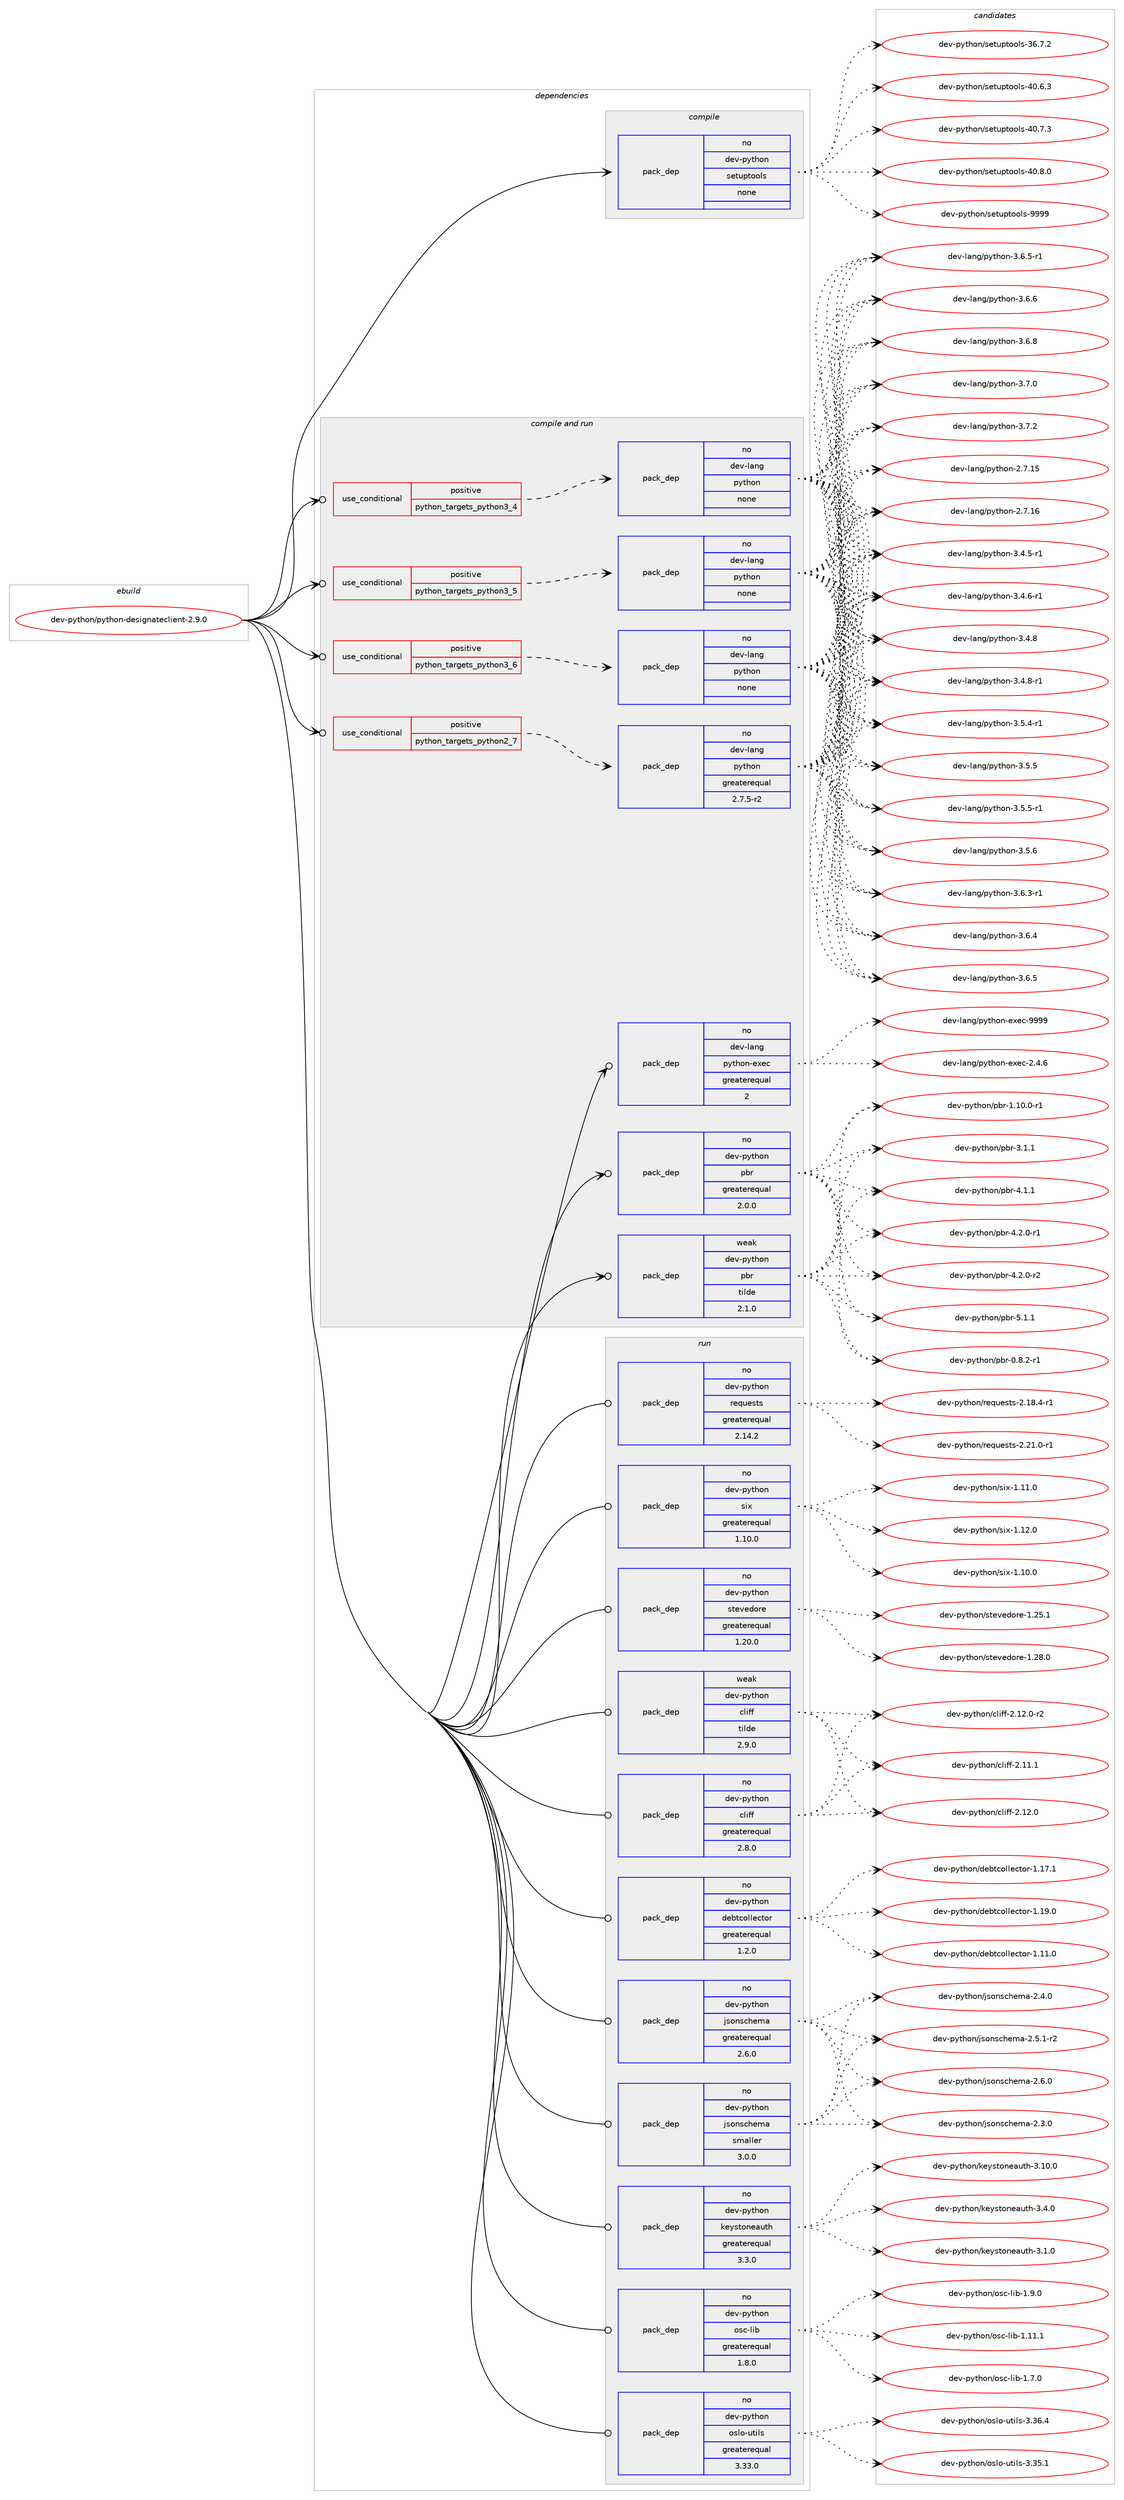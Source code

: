 digraph prolog {

# *************
# Graph options
# *************

newrank=true;
concentrate=true;
compound=true;
graph [rankdir=LR,fontname=Helvetica,fontsize=10,ranksep=1.5];#, ranksep=2.5, nodesep=0.2];
edge  [arrowhead=vee];
node  [fontname=Helvetica,fontsize=10];

# **********
# The ebuild
# **********

subgraph cluster_leftcol {
color=gray;
rank=same;
label=<<i>ebuild</i>>;
id [label="dev-python/python-designateclient-2.9.0", color=red, width=4, href="../dev-python/python-designateclient-2.9.0.svg"];
}

# ****************
# The dependencies
# ****************

subgraph cluster_midcol {
color=gray;
label=<<i>dependencies</i>>;
subgraph cluster_compile {
fillcolor="#eeeeee";
style=filled;
label=<<i>compile</i>>;
subgraph pack1028735 {
dependency1434644 [label=<<TABLE BORDER="0" CELLBORDER="1" CELLSPACING="0" CELLPADDING="4" WIDTH="220"><TR><TD ROWSPAN="6" CELLPADDING="30">pack_dep</TD></TR><TR><TD WIDTH="110">no</TD></TR><TR><TD>dev-python</TD></TR><TR><TD>setuptools</TD></TR><TR><TD>none</TD></TR><TR><TD></TD></TR></TABLE>>, shape=none, color=blue];
}
id:e -> dependency1434644:w [weight=20,style="solid",arrowhead="vee"];
}
subgraph cluster_compileandrun {
fillcolor="#eeeeee";
style=filled;
label=<<i>compile and run</i>>;
subgraph cond382556 {
dependency1434645 [label=<<TABLE BORDER="0" CELLBORDER="1" CELLSPACING="0" CELLPADDING="4"><TR><TD ROWSPAN="3" CELLPADDING="10">use_conditional</TD></TR><TR><TD>positive</TD></TR><TR><TD>python_targets_python2_7</TD></TR></TABLE>>, shape=none, color=red];
subgraph pack1028736 {
dependency1434646 [label=<<TABLE BORDER="0" CELLBORDER="1" CELLSPACING="0" CELLPADDING="4" WIDTH="220"><TR><TD ROWSPAN="6" CELLPADDING="30">pack_dep</TD></TR><TR><TD WIDTH="110">no</TD></TR><TR><TD>dev-lang</TD></TR><TR><TD>python</TD></TR><TR><TD>greaterequal</TD></TR><TR><TD>2.7.5-r2</TD></TR></TABLE>>, shape=none, color=blue];
}
dependency1434645:e -> dependency1434646:w [weight=20,style="dashed",arrowhead="vee"];
}
id:e -> dependency1434645:w [weight=20,style="solid",arrowhead="odotvee"];
subgraph cond382557 {
dependency1434647 [label=<<TABLE BORDER="0" CELLBORDER="1" CELLSPACING="0" CELLPADDING="4"><TR><TD ROWSPAN="3" CELLPADDING="10">use_conditional</TD></TR><TR><TD>positive</TD></TR><TR><TD>python_targets_python3_4</TD></TR></TABLE>>, shape=none, color=red];
subgraph pack1028737 {
dependency1434648 [label=<<TABLE BORDER="0" CELLBORDER="1" CELLSPACING="0" CELLPADDING="4" WIDTH="220"><TR><TD ROWSPAN="6" CELLPADDING="30">pack_dep</TD></TR><TR><TD WIDTH="110">no</TD></TR><TR><TD>dev-lang</TD></TR><TR><TD>python</TD></TR><TR><TD>none</TD></TR><TR><TD></TD></TR></TABLE>>, shape=none, color=blue];
}
dependency1434647:e -> dependency1434648:w [weight=20,style="dashed",arrowhead="vee"];
}
id:e -> dependency1434647:w [weight=20,style="solid",arrowhead="odotvee"];
subgraph cond382558 {
dependency1434649 [label=<<TABLE BORDER="0" CELLBORDER="1" CELLSPACING="0" CELLPADDING="4"><TR><TD ROWSPAN="3" CELLPADDING="10">use_conditional</TD></TR><TR><TD>positive</TD></TR><TR><TD>python_targets_python3_5</TD></TR></TABLE>>, shape=none, color=red];
subgraph pack1028738 {
dependency1434650 [label=<<TABLE BORDER="0" CELLBORDER="1" CELLSPACING="0" CELLPADDING="4" WIDTH="220"><TR><TD ROWSPAN="6" CELLPADDING="30">pack_dep</TD></TR><TR><TD WIDTH="110">no</TD></TR><TR><TD>dev-lang</TD></TR><TR><TD>python</TD></TR><TR><TD>none</TD></TR><TR><TD></TD></TR></TABLE>>, shape=none, color=blue];
}
dependency1434649:e -> dependency1434650:w [weight=20,style="dashed",arrowhead="vee"];
}
id:e -> dependency1434649:w [weight=20,style="solid",arrowhead="odotvee"];
subgraph cond382559 {
dependency1434651 [label=<<TABLE BORDER="0" CELLBORDER="1" CELLSPACING="0" CELLPADDING="4"><TR><TD ROWSPAN="3" CELLPADDING="10">use_conditional</TD></TR><TR><TD>positive</TD></TR><TR><TD>python_targets_python3_6</TD></TR></TABLE>>, shape=none, color=red];
subgraph pack1028739 {
dependency1434652 [label=<<TABLE BORDER="0" CELLBORDER="1" CELLSPACING="0" CELLPADDING="4" WIDTH="220"><TR><TD ROWSPAN="6" CELLPADDING="30">pack_dep</TD></TR><TR><TD WIDTH="110">no</TD></TR><TR><TD>dev-lang</TD></TR><TR><TD>python</TD></TR><TR><TD>none</TD></TR><TR><TD></TD></TR></TABLE>>, shape=none, color=blue];
}
dependency1434651:e -> dependency1434652:w [weight=20,style="dashed",arrowhead="vee"];
}
id:e -> dependency1434651:w [weight=20,style="solid",arrowhead="odotvee"];
subgraph pack1028740 {
dependency1434653 [label=<<TABLE BORDER="0" CELLBORDER="1" CELLSPACING="0" CELLPADDING="4" WIDTH="220"><TR><TD ROWSPAN="6" CELLPADDING="30">pack_dep</TD></TR><TR><TD WIDTH="110">no</TD></TR><TR><TD>dev-lang</TD></TR><TR><TD>python-exec</TD></TR><TR><TD>greaterequal</TD></TR><TR><TD>2</TD></TR></TABLE>>, shape=none, color=blue];
}
id:e -> dependency1434653:w [weight=20,style="solid",arrowhead="odotvee"];
subgraph pack1028741 {
dependency1434654 [label=<<TABLE BORDER="0" CELLBORDER="1" CELLSPACING="0" CELLPADDING="4" WIDTH="220"><TR><TD ROWSPAN="6" CELLPADDING="30">pack_dep</TD></TR><TR><TD WIDTH="110">no</TD></TR><TR><TD>dev-python</TD></TR><TR><TD>pbr</TD></TR><TR><TD>greaterequal</TD></TR><TR><TD>2.0.0</TD></TR></TABLE>>, shape=none, color=blue];
}
id:e -> dependency1434654:w [weight=20,style="solid",arrowhead="odotvee"];
subgraph pack1028742 {
dependency1434655 [label=<<TABLE BORDER="0" CELLBORDER="1" CELLSPACING="0" CELLPADDING="4" WIDTH="220"><TR><TD ROWSPAN="6" CELLPADDING="30">pack_dep</TD></TR><TR><TD WIDTH="110">weak</TD></TR><TR><TD>dev-python</TD></TR><TR><TD>pbr</TD></TR><TR><TD>tilde</TD></TR><TR><TD>2.1.0</TD></TR></TABLE>>, shape=none, color=blue];
}
id:e -> dependency1434655:w [weight=20,style="solid",arrowhead="odotvee"];
}
subgraph cluster_run {
fillcolor="#eeeeee";
style=filled;
label=<<i>run</i>>;
subgraph pack1028743 {
dependency1434656 [label=<<TABLE BORDER="0" CELLBORDER="1" CELLSPACING="0" CELLPADDING="4" WIDTH="220"><TR><TD ROWSPAN="6" CELLPADDING="30">pack_dep</TD></TR><TR><TD WIDTH="110">no</TD></TR><TR><TD>dev-python</TD></TR><TR><TD>cliff</TD></TR><TR><TD>greaterequal</TD></TR><TR><TD>2.8.0</TD></TR></TABLE>>, shape=none, color=blue];
}
id:e -> dependency1434656:w [weight=20,style="solid",arrowhead="odot"];
subgraph pack1028744 {
dependency1434657 [label=<<TABLE BORDER="0" CELLBORDER="1" CELLSPACING="0" CELLPADDING="4" WIDTH="220"><TR><TD ROWSPAN="6" CELLPADDING="30">pack_dep</TD></TR><TR><TD WIDTH="110">no</TD></TR><TR><TD>dev-python</TD></TR><TR><TD>debtcollector</TD></TR><TR><TD>greaterequal</TD></TR><TR><TD>1.2.0</TD></TR></TABLE>>, shape=none, color=blue];
}
id:e -> dependency1434657:w [weight=20,style="solid",arrowhead="odot"];
subgraph pack1028745 {
dependency1434658 [label=<<TABLE BORDER="0" CELLBORDER="1" CELLSPACING="0" CELLPADDING="4" WIDTH="220"><TR><TD ROWSPAN="6" CELLPADDING="30">pack_dep</TD></TR><TR><TD WIDTH="110">no</TD></TR><TR><TD>dev-python</TD></TR><TR><TD>jsonschema</TD></TR><TR><TD>greaterequal</TD></TR><TR><TD>2.6.0</TD></TR></TABLE>>, shape=none, color=blue];
}
id:e -> dependency1434658:w [weight=20,style="solid",arrowhead="odot"];
subgraph pack1028746 {
dependency1434659 [label=<<TABLE BORDER="0" CELLBORDER="1" CELLSPACING="0" CELLPADDING="4" WIDTH="220"><TR><TD ROWSPAN="6" CELLPADDING="30">pack_dep</TD></TR><TR><TD WIDTH="110">no</TD></TR><TR><TD>dev-python</TD></TR><TR><TD>jsonschema</TD></TR><TR><TD>smaller</TD></TR><TR><TD>3.0.0</TD></TR></TABLE>>, shape=none, color=blue];
}
id:e -> dependency1434659:w [weight=20,style="solid",arrowhead="odot"];
subgraph pack1028747 {
dependency1434660 [label=<<TABLE BORDER="0" CELLBORDER="1" CELLSPACING="0" CELLPADDING="4" WIDTH="220"><TR><TD ROWSPAN="6" CELLPADDING="30">pack_dep</TD></TR><TR><TD WIDTH="110">no</TD></TR><TR><TD>dev-python</TD></TR><TR><TD>keystoneauth</TD></TR><TR><TD>greaterequal</TD></TR><TR><TD>3.3.0</TD></TR></TABLE>>, shape=none, color=blue];
}
id:e -> dependency1434660:w [weight=20,style="solid",arrowhead="odot"];
subgraph pack1028748 {
dependency1434661 [label=<<TABLE BORDER="0" CELLBORDER="1" CELLSPACING="0" CELLPADDING="4" WIDTH="220"><TR><TD ROWSPAN="6" CELLPADDING="30">pack_dep</TD></TR><TR><TD WIDTH="110">no</TD></TR><TR><TD>dev-python</TD></TR><TR><TD>osc-lib</TD></TR><TR><TD>greaterequal</TD></TR><TR><TD>1.8.0</TD></TR></TABLE>>, shape=none, color=blue];
}
id:e -> dependency1434661:w [weight=20,style="solid",arrowhead="odot"];
subgraph pack1028749 {
dependency1434662 [label=<<TABLE BORDER="0" CELLBORDER="1" CELLSPACING="0" CELLPADDING="4" WIDTH="220"><TR><TD ROWSPAN="6" CELLPADDING="30">pack_dep</TD></TR><TR><TD WIDTH="110">no</TD></TR><TR><TD>dev-python</TD></TR><TR><TD>oslo-utils</TD></TR><TR><TD>greaterequal</TD></TR><TR><TD>3.33.0</TD></TR></TABLE>>, shape=none, color=blue];
}
id:e -> dependency1434662:w [weight=20,style="solid",arrowhead="odot"];
subgraph pack1028750 {
dependency1434663 [label=<<TABLE BORDER="0" CELLBORDER="1" CELLSPACING="0" CELLPADDING="4" WIDTH="220"><TR><TD ROWSPAN="6" CELLPADDING="30">pack_dep</TD></TR><TR><TD WIDTH="110">no</TD></TR><TR><TD>dev-python</TD></TR><TR><TD>requests</TD></TR><TR><TD>greaterequal</TD></TR><TR><TD>2.14.2</TD></TR></TABLE>>, shape=none, color=blue];
}
id:e -> dependency1434663:w [weight=20,style="solid",arrowhead="odot"];
subgraph pack1028751 {
dependency1434664 [label=<<TABLE BORDER="0" CELLBORDER="1" CELLSPACING="0" CELLPADDING="4" WIDTH="220"><TR><TD ROWSPAN="6" CELLPADDING="30">pack_dep</TD></TR><TR><TD WIDTH="110">no</TD></TR><TR><TD>dev-python</TD></TR><TR><TD>six</TD></TR><TR><TD>greaterequal</TD></TR><TR><TD>1.10.0</TD></TR></TABLE>>, shape=none, color=blue];
}
id:e -> dependency1434664:w [weight=20,style="solid",arrowhead="odot"];
subgraph pack1028752 {
dependency1434665 [label=<<TABLE BORDER="0" CELLBORDER="1" CELLSPACING="0" CELLPADDING="4" WIDTH="220"><TR><TD ROWSPAN="6" CELLPADDING="30">pack_dep</TD></TR><TR><TD WIDTH="110">no</TD></TR><TR><TD>dev-python</TD></TR><TR><TD>stevedore</TD></TR><TR><TD>greaterequal</TD></TR><TR><TD>1.20.0</TD></TR></TABLE>>, shape=none, color=blue];
}
id:e -> dependency1434665:w [weight=20,style="solid",arrowhead="odot"];
subgraph pack1028753 {
dependency1434666 [label=<<TABLE BORDER="0" CELLBORDER="1" CELLSPACING="0" CELLPADDING="4" WIDTH="220"><TR><TD ROWSPAN="6" CELLPADDING="30">pack_dep</TD></TR><TR><TD WIDTH="110">weak</TD></TR><TR><TD>dev-python</TD></TR><TR><TD>cliff</TD></TR><TR><TD>tilde</TD></TR><TR><TD>2.9.0</TD></TR></TABLE>>, shape=none, color=blue];
}
id:e -> dependency1434666:w [weight=20,style="solid",arrowhead="odot"];
}
}

# **************
# The candidates
# **************

subgraph cluster_choices {
rank=same;
color=gray;
label=<<i>candidates</i>>;

subgraph choice1028735 {
color=black;
nodesep=1;
choice100101118451121211161041111104711510111611711211611111110811545515446554650 [label="dev-python/setuptools-36.7.2", color=red, width=4,href="../dev-python/setuptools-36.7.2.svg"];
choice100101118451121211161041111104711510111611711211611111110811545524846544651 [label="dev-python/setuptools-40.6.3", color=red, width=4,href="../dev-python/setuptools-40.6.3.svg"];
choice100101118451121211161041111104711510111611711211611111110811545524846554651 [label="dev-python/setuptools-40.7.3", color=red, width=4,href="../dev-python/setuptools-40.7.3.svg"];
choice100101118451121211161041111104711510111611711211611111110811545524846564648 [label="dev-python/setuptools-40.8.0", color=red, width=4,href="../dev-python/setuptools-40.8.0.svg"];
choice10010111845112121116104111110471151011161171121161111111081154557575757 [label="dev-python/setuptools-9999", color=red, width=4,href="../dev-python/setuptools-9999.svg"];
dependency1434644:e -> choice100101118451121211161041111104711510111611711211611111110811545515446554650:w [style=dotted,weight="100"];
dependency1434644:e -> choice100101118451121211161041111104711510111611711211611111110811545524846544651:w [style=dotted,weight="100"];
dependency1434644:e -> choice100101118451121211161041111104711510111611711211611111110811545524846554651:w [style=dotted,weight="100"];
dependency1434644:e -> choice100101118451121211161041111104711510111611711211611111110811545524846564648:w [style=dotted,weight="100"];
dependency1434644:e -> choice10010111845112121116104111110471151011161171121161111111081154557575757:w [style=dotted,weight="100"];
}
subgraph choice1028736 {
color=black;
nodesep=1;
choice10010111845108971101034711212111610411111045504655464953 [label="dev-lang/python-2.7.15", color=red, width=4,href="../dev-lang/python-2.7.15.svg"];
choice10010111845108971101034711212111610411111045504655464954 [label="dev-lang/python-2.7.16", color=red, width=4,href="../dev-lang/python-2.7.16.svg"];
choice1001011184510897110103471121211161041111104551465246534511449 [label="dev-lang/python-3.4.5-r1", color=red, width=4,href="../dev-lang/python-3.4.5-r1.svg"];
choice1001011184510897110103471121211161041111104551465246544511449 [label="dev-lang/python-3.4.6-r1", color=red, width=4,href="../dev-lang/python-3.4.6-r1.svg"];
choice100101118451089711010347112121116104111110455146524656 [label="dev-lang/python-3.4.8", color=red, width=4,href="../dev-lang/python-3.4.8.svg"];
choice1001011184510897110103471121211161041111104551465246564511449 [label="dev-lang/python-3.4.8-r1", color=red, width=4,href="../dev-lang/python-3.4.8-r1.svg"];
choice1001011184510897110103471121211161041111104551465346524511449 [label="dev-lang/python-3.5.4-r1", color=red, width=4,href="../dev-lang/python-3.5.4-r1.svg"];
choice100101118451089711010347112121116104111110455146534653 [label="dev-lang/python-3.5.5", color=red, width=4,href="../dev-lang/python-3.5.5.svg"];
choice1001011184510897110103471121211161041111104551465346534511449 [label="dev-lang/python-3.5.5-r1", color=red, width=4,href="../dev-lang/python-3.5.5-r1.svg"];
choice100101118451089711010347112121116104111110455146534654 [label="dev-lang/python-3.5.6", color=red, width=4,href="../dev-lang/python-3.5.6.svg"];
choice1001011184510897110103471121211161041111104551465446514511449 [label="dev-lang/python-3.6.3-r1", color=red, width=4,href="../dev-lang/python-3.6.3-r1.svg"];
choice100101118451089711010347112121116104111110455146544652 [label="dev-lang/python-3.6.4", color=red, width=4,href="../dev-lang/python-3.6.4.svg"];
choice100101118451089711010347112121116104111110455146544653 [label="dev-lang/python-3.6.5", color=red, width=4,href="../dev-lang/python-3.6.5.svg"];
choice1001011184510897110103471121211161041111104551465446534511449 [label="dev-lang/python-3.6.5-r1", color=red, width=4,href="../dev-lang/python-3.6.5-r1.svg"];
choice100101118451089711010347112121116104111110455146544654 [label="dev-lang/python-3.6.6", color=red, width=4,href="../dev-lang/python-3.6.6.svg"];
choice100101118451089711010347112121116104111110455146544656 [label="dev-lang/python-3.6.8", color=red, width=4,href="../dev-lang/python-3.6.8.svg"];
choice100101118451089711010347112121116104111110455146554648 [label="dev-lang/python-3.7.0", color=red, width=4,href="../dev-lang/python-3.7.0.svg"];
choice100101118451089711010347112121116104111110455146554650 [label="dev-lang/python-3.7.2", color=red, width=4,href="../dev-lang/python-3.7.2.svg"];
dependency1434646:e -> choice10010111845108971101034711212111610411111045504655464953:w [style=dotted,weight="100"];
dependency1434646:e -> choice10010111845108971101034711212111610411111045504655464954:w [style=dotted,weight="100"];
dependency1434646:e -> choice1001011184510897110103471121211161041111104551465246534511449:w [style=dotted,weight="100"];
dependency1434646:e -> choice1001011184510897110103471121211161041111104551465246544511449:w [style=dotted,weight="100"];
dependency1434646:e -> choice100101118451089711010347112121116104111110455146524656:w [style=dotted,weight="100"];
dependency1434646:e -> choice1001011184510897110103471121211161041111104551465246564511449:w [style=dotted,weight="100"];
dependency1434646:e -> choice1001011184510897110103471121211161041111104551465346524511449:w [style=dotted,weight="100"];
dependency1434646:e -> choice100101118451089711010347112121116104111110455146534653:w [style=dotted,weight="100"];
dependency1434646:e -> choice1001011184510897110103471121211161041111104551465346534511449:w [style=dotted,weight="100"];
dependency1434646:e -> choice100101118451089711010347112121116104111110455146534654:w [style=dotted,weight="100"];
dependency1434646:e -> choice1001011184510897110103471121211161041111104551465446514511449:w [style=dotted,weight="100"];
dependency1434646:e -> choice100101118451089711010347112121116104111110455146544652:w [style=dotted,weight="100"];
dependency1434646:e -> choice100101118451089711010347112121116104111110455146544653:w [style=dotted,weight="100"];
dependency1434646:e -> choice1001011184510897110103471121211161041111104551465446534511449:w [style=dotted,weight="100"];
dependency1434646:e -> choice100101118451089711010347112121116104111110455146544654:w [style=dotted,weight="100"];
dependency1434646:e -> choice100101118451089711010347112121116104111110455146544656:w [style=dotted,weight="100"];
dependency1434646:e -> choice100101118451089711010347112121116104111110455146554648:w [style=dotted,weight="100"];
dependency1434646:e -> choice100101118451089711010347112121116104111110455146554650:w [style=dotted,weight="100"];
}
subgraph choice1028737 {
color=black;
nodesep=1;
choice10010111845108971101034711212111610411111045504655464953 [label="dev-lang/python-2.7.15", color=red, width=4,href="../dev-lang/python-2.7.15.svg"];
choice10010111845108971101034711212111610411111045504655464954 [label="dev-lang/python-2.7.16", color=red, width=4,href="../dev-lang/python-2.7.16.svg"];
choice1001011184510897110103471121211161041111104551465246534511449 [label="dev-lang/python-3.4.5-r1", color=red, width=4,href="../dev-lang/python-3.4.5-r1.svg"];
choice1001011184510897110103471121211161041111104551465246544511449 [label="dev-lang/python-3.4.6-r1", color=red, width=4,href="../dev-lang/python-3.4.6-r1.svg"];
choice100101118451089711010347112121116104111110455146524656 [label="dev-lang/python-3.4.8", color=red, width=4,href="../dev-lang/python-3.4.8.svg"];
choice1001011184510897110103471121211161041111104551465246564511449 [label="dev-lang/python-3.4.8-r1", color=red, width=4,href="../dev-lang/python-3.4.8-r1.svg"];
choice1001011184510897110103471121211161041111104551465346524511449 [label="dev-lang/python-3.5.4-r1", color=red, width=4,href="../dev-lang/python-3.5.4-r1.svg"];
choice100101118451089711010347112121116104111110455146534653 [label="dev-lang/python-3.5.5", color=red, width=4,href="../dev-lang/python-3.5.5.svg"];
choice1001011184510897110103471121211161041111104551465346534511449 [label="dev-lang/python-3.5.5-r1", color=red, width=4,href="../dev-lang/python-3.5.5-r1.svg"];
choice100101118451089711010347112121116104111110455146534654 [label="dev-lang/python-3.5.6", color=red, width=4,href="../dev-lang/python-3.5.6.svg"];
choice1001011184510897110103471121211161041111104551465446514511449 [label="dev-lang/python-3.6.3-r1", color=red, width=4,href="../dev-lang/python-3.6.3-r1.svg"];
choice100101118451089711010347112121116104111110455146544652 [label="dev-lang/python-3.6.4", color=red, width=4,href="../dev-lang/python-3.6.4.svg"];
choice100101118451089711010347112121116104111110455146544653 [label="dev-lang/python-3.6.5", color=red, width=4,href="../dev-lang/python-3.6.5.svg"];
choice1001011184510897110103471121211161041111104551465446534511449 [label="dev-lang/python-3.6.5-r1", color=red, width=4,href="../dev-lang/python-3.6.5-r1.svg"];
choice100101118451089711010347112121116104111110455146544654 [label="dev-lang/python-3.6.6", color=red, width=4,href="../dev-lang/python-3.6.6.svg"];
choice100101118451089711010347112121116104111110455146544656 [label="dev-lang/python-3.6.8", color=red, width=4,href="../dev-lang/python-3.6.8.svg"];
choice100101118451089711010347112121116104111110455146554648 [label="dev-lang/python-3.7.0", color=red, width=4,href="../dev-lang/python-3.7.0.svg"];
choice100101118451089711010347112121116104111110455146554650 [label="dev-lang/python-3.7.2", color=red, width=4,href="../dev-lang/python-3.7.2.svg"];
dependency1434648:e -> choice10010111845108971101034711212111610411111045504655464953:w [style=dotted,weight="100"];
dependency1434648:e -> choice10010111845108971101034711212111610411111045504655464954:w [style=dotted,weight="100"];
dependency1434648:e -> choice1001011184510897110103471121211161041111104551465246534511449:w [style=dotted,weight="100"];
dependency1434648:e -> choice1001011184510897110103471121211161041111104551465246544511449:w [style=dotted,weight="100"];
dependency1434648:e -> choice100101118451089711010347112121116104111110455146524656:w [style=dotted,weight="100"];
dependency1434648:e -> choice1001011184510897110103471121211161041111104551465246564511449:w [style=dotted,weight="100"];
dependency1434648:e -> choice1001011184510897110103471121211161041111104551465346524511449:w [style=dotted,weight="100"];
dependency1434648:e -> choice100101118451089711010347112121116104111110455146534653:w [style=dotted,weight="100"];
dependency1434648:e -> choice1001011184510897110103471121211161041111104551465346534511449:w [style=dotted,weight="100"];
dependency1434648:e -> choice100101118451089711010347112121116104111110455146534654:w [style=dotted,weight="100"];
dependency1434648:e -> choice1001011184510897110103471121211161041111104551465446514511449:w [style=dotted,weight="100"];
dependency1434648:e -> choice100101118451089711010347112121116104111110455146544652:w [style=dotted,weight="100"];
dependency1434648:e -> choice100101118451089711010347112121116104111110455146544653:w [style=dotted,weight="100"];
dependency1434648:e -> choice1001011184510897110103471121211161041111104551465446534511449:w [style=dotted,weight="100"];
dependency1434648:e -> choice100101118451089711010347112121116104111110455146544654:w [style=dotted,weight="100"];
dependency1434648:e -> choice100101118451089711010347112121116104111110455146544656:w [style=dotted,weight="100"];
dependency1434648:e -> choice100101118451089711010347112121116104111110455146554648:w [style=dotted,weight="100"];
dependency1434648:e -> choice100101118451089711010347112121116104111110455146554650:w [style=dotted,weight="100"];
}
subgraph choice1028738 {
color=black;
nodesep=1;
choice10010111845108971101034711212111610411111045504655464953 [label="dev-lang/python-2.7.15", color=red, width=4,href="../dev-lang/python-2.7.15.svg"];
choice10010111845108971101034711212111610411111045504655464954 [label="dev-lang/python-2.7.16", color=red, width=4,href="../dev-lang/python-2.7.16.svg"];
choice1001011184510897110103471121211161041111104551465246534511449 [label="dev-lang/python-3.4.5-r1", color=red, width=4,href="../dev-lang/python-3.4.5-r1.svg"];
choice1001011184510897110103471121211161041111104551465246544511449 [label="dev-lang/python-3.4.6-r1", color=red, width=4,href="../dev-lang/python-3.4.6-r1.svg"];
choice100101118451089711010347112121116104111110455146524656 [label="dev-lang/python-3.4.8", color=red, width=4,href="../dev-lang/python-3.4.8.svg"];
choice1001011184510897110103471121211161041111104551465246564511449 [label="dev-lang/python-3.4.8-r1", color=red, width=4,href="../dev-lang/python-3.4.8-r1.svg"];
choice1001011184510897110103471121211161041111104551465346524511449 [label="dev-lang/python-3.5.4-r1", color=red, width=4,href="../dev-lang/python-3.5.4-r1.svg"];
choice100101118451089711010347112121116104111110455146534653 [label="dev-lang/python-3.5.5", color=red, width=4,href="../dev-lang/python-3.5.5.svg"];
choice1001011184510897110103471121211161041111104551465346534511449 [label="dev-lang/python-3.5.5-r1", color=red, width=4,href="../dev-lang/python-3.5.5-r1.svg"];
choice100101118451089711010347112121116104111110455146534654 [label="dev-lang/python-3.5.6", color=red, width=4,href="../dev-lang/python-3.5.6.svg"];
choice1001011184510897110103471121211161041111104551465446514511449 [label="dev-lang/python-3.6.3-r1", color=red, width=4,href="../dev-lang/python-3.6.3-r1.svg"];
choice100101118451089711010347112121116104111110455146544652 [label="dev-lang/python-3.6.4", color=red, width=4,href="../dev-lang/python-3.6.4.svg"];
choice100101118451089711010347112121116104111110455146544653 [label="dev-lang/python-3.6.5", color=red, width=4,href="../dev-lang/python-3.6.5.svg"];
choice1001011184510897110103471121211161041111104551465446534511449 [label="dev-lang/python-3.6.5-r1", color=red, width=4,href="../dev-lang/python-3.6.5-r1.svg"];
choice100101118451089711010347112121116104111110455146544654 [label="dev-lang/python-3.6.6", color=red, width=4,href="../dev-lang/python-3.6.6.svg"];
choice100101118451089711010347112121116104111110455146544656 [label="dev-lang/python-3.6.8", color=red, width=4,href="../dev-lang/python-3.6.8.svg"];
choice100101118451089711010347112121116104111110455146554648 [label="dev-lang/python-3.7.0", color=red, width=4,href="../dev-lang/python-3.7.0.svg"];
choice100101118451089711010347112121116104111110455146554650 [label="dev-lang/python-3.7.2", color=red, width=4,href="../dev-lang/python-3.7.2.svg"];
dependency1434650:e -> choice10010111845108971101034711212111610411111045504655464953:w [style=dotted,weight="100"];
dependency1434650:e -> choice10010111845108971101034711212111610411111045504655464954:w [style=dotted,weight="100"];
dependency1434650:e -> choice1001011184510897110103471121211161041111104551465246534511449:w [style=dotted,weight="100"];
dependency1434650:e -> choice1001011184510897110103471121211161041111104551465246544511449:w [style=dotted,weight="100"];
dependency1434650:e -> choice100101118451089711010347112121116104111110455146524656:w [style=dotted,weight="100"];
dependency1434650:e -> choice1001011184510897110103471121211161041111104551465246564511449:w [style=dotted,weight="100"];
dependency1434650:e -> choice1001011184510897110103471121211161041111104551465346524511449:w [style=dotted,weight="100"];
dependency1434650:e -> choice100101118451089711010347112121116104111110455146534653:w [style=dotted,weight="100"];
dependency1434650:e -> choice1001011184510897110103471121211161041111104551465346534511449:w [style=dotted,weight="100"];
dependency1434650:e -> choice100101118451089711010347112121116104111110455146534654:w [style=dotted,weight="100"];
dependency1434650:e -> choice1001011184510897110103471121211161041111104551465446514511449:w [style=dotted,weight="100"];
dependency1434650:e -> choice100101118451089711010347112121116104111110455146544652:w [style=dotted,weight="100"];
dependency1434650:e -> choice100101118451089711010347112121116104111110455146544653:w [style=dotted,weight="100"];
dependency1434650:e -> choice1001011184510897110103471121211161041111104551465446534511449:w [style=dotted,weight="100"];
dependency1434650:e -> choice100101118451089711010347112121116104111110455146544654:w [style=dotted,weight="100"];
dependency1434650:e -> choice100101118451089711010347112121116104111110455146544656:w [style=dotted,weight="100"];
dependency1434650:e -> choice100101118451089711010347112121116104111110455146554648:w [style=dotted,weight="100"];
dependency1434650:e -> choice100101118451089711010347112121116104111110455146554650:w [style=dotted,weight="100"];
}
subgraph choice1028739 {
color=black;
nodesep=1;
choice10010111845108971101034711212111610411111045504655464953 [label="dev-lang/python-2.7.15", color=red, width=4,href="../dev-lang/python-2.7.15.svg"];
choice10010111845108971101034711212111610411111045504655464954 [label="dev-lang/python-2.7.16", color=red, width=4,href="../dev-lang/python-2.7.16.svg"];
choice1001011184510897110103471121211161041111104551465246534511449 [label="dev-lang/python-3.4.5-r1", color=red, width=4,href="../dev-lang/python-3.4.5-r1.svg"];
choice1001011184510897110103471121211161041111104551465246544511449 [label="dev-lang/python-3.4.6-r1", color=red, width=4,href="../dev-lang/python-3.4.6-r1.svg"];
choice100101118451089711010347112121116104111110455146524656 [label="dev-lang/python-3.4.8", color=red, width=4,href="../dev-lang/python-3.4.8.svg"];
choice1001011184510897110103471121211161041111104551465246564511449 [label="dev-lang/python-3.4.8-r1", color=red, width=4,href="../dev-lang/python-3.4.8-r1.svg"];
choice1001011184510897110103471121211161041111104551465346524511449 [label="dev-lang/python-3.5.4-r1", color=red, width=4,href="../dev-lang/python-3.5.4-r1.svg"];
choice100101118451089711010347112121116104111110455146534653 [label="dev-lang/python-3.5.5", color=red, width=4,href="../dev-lang/python-3.5.5.svg"];
choice1001011184510897110103471121211161041111104551465346534511449 [label="dev-lang/python-3.5.5-r1", color=red, width=4,href="../dev-lang/python-3.5.5-r1.svg"];
choice100101118451089711010347112121116104111110455146534654 [label="dev-lang/python-3.5.6", color=red, width=4,href="../dev-lang/python-3.5.6.svg"];
choice1001011184510897110103471121211161041111104551465446514511449 [label="dev-lang/python-3.6.3-r1", color=red, width=4,href="../dev-lang/python-3.6.3-r1.svg"];
choice100101118451089711010347112121116104111110455146544652 [label="dev-lang/python-3.6.4", color=red, width=4,href="../dev-lang/python-3.6.4.svg"];
choice100101118451089711010347112121116104111110455146544653 [label="dev-lang/python-3.6.5", color=red, width=4,href="../dev-lang/python-3.6.5.svg"];
choice1001011184510897110103471121211161041111104551465446534511449 [label="dev-lang/python-3.6.5-r1", color=red, width=4,href="../dev-lang/python-3.6.5-r1.svg"];
choice100101118451089711010347112121116104111110455146544654 [label="dev-lang/python-3.6.6", color=red, width=4,href="../dev-lang/python-3.6.6.svg"];
choice100101118451089711010347112121116104111110455146544656 [label="dev-lang/python-3.6.8", color=red, width=4,href="../dev-lang/python-3.6.8.svg"];
choice100101118451089711010347112121116104111110455146554648 [label="dev-lang/python-3.7.0", color=red, width=4,href="../dev-lang/python-3.7.0.svg"];
choice100101118451089711010347112121116104111110455146554650 [label="dev-lang/python-3.7.2", color=red, width=4,href="../dev-lang/python-3.7.2.svg"];
dependency1434652:e -> choice10010111845108971101034711212111610411111045504655464953:w [style=dotted,weight="100"];
dependency1434652:e -> choice10010111845108971101034711212111610411111045504655464954:w [style=dotted,weight="100"];
dependency1434652:e -> choice1001011184510897110103471121211161041111104551465246534511449:w [style=dotted,weight="100"];
dependency1434652:e -> choice1001011184510897110103471121211161041111104551465246544511449:w [style=dotted,weight="100"];
dependency1434652:e -> choice100101118451089711010347112121116104111110455146524656:w [style=dotted,weight="100"];
dependency1434652:e -> choice1001011184510897110103471121211161041111104551465246564511449:w [style=dotted,weight="100"];
dependency1434652:e -> choice1001011184510897110103471121211161041111104551465346524511449:w [style=dotted,weight="100"];
dependency1434652:e -> choice100101118451089711010347112121116104111110455146534653:w [style=dotted,weight="100"];
dependency1434652:e -> choice1001011184510897110103471121211161041111104551465346534511449:w [style=dotted,weight="100"];
dependency1434652:e -> choice100101118451089711010347112121116104111110455146534654:w [style=dotted,weight="100"];
dependency1434652:e -> choice1001011184510897110103471121211161041111104551465446514511449:w [style=dotted,weight="100"];
dependency1434652:e -> choice100101118451089711010347112121116104111110455146544652:w [style=dotted,weight="100"];
dependency1434652:e -> choice100101118451089711010347112121116104111110455146544653:w [style=dotted,weight="100"];
dependency1434652:e -> choice1001011184510897110103471121211161041111104551465446534511449:w [style=dotted,weight="100"];
dependency1434652:e -> choice100101118451089711010347112121116104111110455146544654:w [style=dotted,weight="100"];
dependency1434652:e -> choice100101118451089711010347112121116104111110455146544656:w [style=dotted,weight="100"];
dependency1434652:e -> choice100101118451089711010347112121116104111110455146554648:w [style=dotted,weight="100"];
dependency1434652:e -> choice100101118451089711010347112121116104111110455146554650:w [style=dotted,weight="100"];
}
subgraph choice1028740 {
color=black;
nodesep=1;
choice1001011184510897110103471121211161041111104510112010199455046524654 [label="dev-lang/python-exec-2.4.6", color=red, width=4,href="../dev-lang/python-exec-2.4.6.svg"];
choice10010111845108971101034711212111610411111045101120101994557575757 [label="dev-lang/python-exec-9999", color=red, width=4,href="../dev-lang/python-exec-9999.svg"];
dependency1434653:e -> choice1001011184510897110103471121211161041111104510112010199455046524654:w [style=dotted,weight="100"];
dependency1434653:e -> choice10010111845108971101034711212111610411111045101120101994557575757:w [style=dotted,weight="100"];
}
subgraph choice1028741 {
color=black;
nodesep=1;
choice1001011184511212111610411111047112981144548465646504511449 [label="dev-python/pbr-0.8.2-r1", color=red, width=4,href="../dev-python/pbr-0.8.2-r1.svg"];
choice100101118451121211161041111104711298114454946494846484511449 [label="dev-python/pbr-1.10.0-r1", color=red, width=4,href="../dev-python/pbr-1.10.0-r1.svg"];
choice100101118451121211161041111104711298114455146494649 [label="dev-python/pbr-3.1.1", color=red, width=4,href="../dev-python/pbr-3.1.1.svg"];
choice100101118451121211161041111104711298114455246494649 [label="dev-python/pbr-4.1.1", color=red, width=4,href="../dev-python/pbr-4.1.1.svg"];
choice1001011184511212111610411111047112981144552465046484511449 [label="dev-python/pbr-4.2.0-r1", color=red, width=4,href="../dev-python/pbr-4.2.0-r1.svg"];
choice1001011184511212111610411111047112981144552465046484511450 [label="dev-python/pbr-4.2.0-r2", color=red, width=4,href="../dev-python/pbr-4.2.0-r2.svg"];
choice100101118451121211161041111104711298114455346494649 [label="dev-python/pbr-5.1.1", color=red, width=4,href="../dev-python/pbr-5.1.1.svg"];
dependency1434654:e -> choice1001011184511212111610411111047112981144548465646504511449:w [style=dotted,weight="100"];
dependency1434654:e -> choice100101118451121211161041111104711298114454946494846484511449:w [style=dotted,weight="100"];
dependency1434654:e -> choice100101118451121211161041111104711298114455146494649:w [style=dotted,weight="100"];
dependency1434654:e -> choice100101118451121211161041111104711298114455246494649:w [style=dotted,weight="100"];
dependency1434654:e -> choice1001011184511212111610411111047112981144552465046484511449:w [style=dotted,weight="100"];
dependency1434654:e -> choice1001011184511212111610411111047112981144552465046484511450:w [style=dotted,weight="100"];
dependency1434654:e -> choice100101118451121211161041111104711298114455346494649:w [style=dotted,weight="100"];
}
subgraph choice1028742 {
color=black;
nodesep=1;
choice1001011184511212111610411111047112981144548465646504511449 [label="dev-python/pbr-0.8.2-r1", color=red, width=4,href="../dev-python/pbr-0.8.2-r1.svg"];
choice100101118451121211161041111104711298114454946494846484511449 [label="dev-python/pbr-1.10.0-r1", color=red, width=4,href="../dev-python/pbr-1.10.0-r1.svg"];
choice100101118451121211161041111104711298114455146494649 [label="dev-python/pbr-3.1.1", color=red, width=4,href="../dev-python/pbr-3.1.1.svg"];
choice100101118451121211161041111104711298114455246494649 [label="dev-python/pbr-4.1.1", color=red, width=4,href="../dev-python/pbr-4.1.1.svg"];
choice1001011184511212111610411111047112981144552465046484511449 [label="dev-python/pbr-4.2.0-r1", color=red, width=4,href="../dev-python/pbr-4.2.0-r1.svg"];
choice1001011184511212111610411111047112981144552465046484511450 [label="dev-python/pbr-4.2.0-r2", color=red, width=4,href="../dev-python/pbr-4.2.0-r2.svg"];
choice100101118451121211161041111104711298114455346494649 [label="dev-python/pbr-5.1.1", color=red, width=4,href="../dev-python/pbr-5.1.1.svg"];
dependency1434655:e -> choice1001011184511212111610411111047112981144548465646504511449:w [style=dotted,weight="100"];
dependency1434655:e -> choice100101118451121211161041111104711298114454946494846484511449:w [style=dotted,weight="100"];
dependency1434655:e -> choice100101118451121211161041111104711298114455146494649:w [style=dotted,weight="100"];
dependency1434655:e -> choice100101118451121211161041111104711298114455246494649:w [style=dotted,weight="100"];
dependency1434655:e -> choice1001011184511212111610411111047112981144552465046484511449:w [style=dotted,weight="100"];
dependency1434655:e -> choice1001011184511212111610411111047112981144552465046484511450:w [style=dotted,weight="100"];
dependency1434655:e -> choice100101118451121211161041111104711298114455346494649:w [style=dotted,weight="100"];
}
subgraph choice1028743 {
color=black;
nodesep=1;
choice10010111845112121116104111110479910810510210245504649494649 [label="dev-python/cliff-2.11.1", color=red, width=4,href="../dev-python/cliff-2.11.1.svg"];
choice10010111845112121116104111110479910810510210245504649504648 [label="dev-python/cliff-2.12.0", color=red, width=4,href="../dev-python/cliff-2.12.0.svg"];
choice100101118451121211161041111104799108105102102455046495046484511450 [label="dev-python/cliff-2.12.0-r2", color=red, width=4,href="../dev-python/cliff-2.12.0-r2.svg"];
dependency1434656:e -> choice10010111845112121116104111110479910810510210245504649494649:w [style=dotted,weight="100"];
dependency1434656:e -> choice10010111845112121116104111110479910810510210245504649504648:w [style=dotted,weight="100"];
dependency1434656:e -> choice100101118451121211161041111104799108105102102455046495046484511450:w [style=dotted,weight="100"];
}
subgraph choice1028744 {
color=black;
nodesep=1;
choice100101118451121211161041111104710010198116991111081081019911611111445494649494648 [label="dev-python/debtcollector-1.11.0", color=red, width=4,href="../dev-python/debtcollector-1.11.0.svg"];
choice100101118451121211161041111104710010198116991111081081019911611111445494649554649 [label="dev-python/debtcollector-1.17.1", color=red, width=4,href="../dev-python/debtcollector-1.17.1.svg"];
choice100101118451121211161041111104710010198116991111081081019911611111445494649574648 [label="dev-python/debtcollector-1.19.0", color=red, width=4,href="../dev-python/debtcollector-1.19.0.svg"];
dependency1434657:e -> choice100101118451121211161041111104710010198116991111081081019911611111445494649494648:w [style=dotted,weight="100"];
dependency1434657:e -> choice100101118451121211161041111104710010198116991111081081019911611111445494649554649:w [style=dotted,weight="100"];
dependency1434657:e -> choice100101118451121211161041111104710010198116991111081081019911611111445494649574648:w [style=dotted,weight="100"];
}
subgraph choice1028745 {
color=black;
nodesep=1;
choice10010111845112121116104111110471061151111101159910410110997455046514648 [label="dev-python/jsonschema-2.3.0", color=red, width=4,href="../dev-python/jsonschema-2.3.0.svg"];
choice10010111845112121116104111110471061151111101159910410110997455046524648 [label="dev-python/jsonschema-2.4.0", color=red, width=4,href="../dev-python/jsonschema-2.4.0.svg"];
choice100101118451121211161041111104710611511111011599104101109974550465346494511450 [label="dev-python/jsonschema-2.5.1-r2", color=red, width=4,href="../dev-python/jsonschema-2.5.1-r2.svg"];
choice10010111845112121116104111110471061151111101159910410110997455046544648 [label="dev-python/jsonschema-2.6.0", color=red, width=4,href="../dev-python/jsonschema-2.6.0.svg"];
dependency1434658:e -> choice10010111845112121116104111110471061151111101159910410110997455046514648:w [style=dotted,weight="100"];
dependency1434658:e -> choice10010111845112121116104111110471061151111101159910410110997455046524648:w [style=dotted,weight="100"];
dependency1434658:e -> choice100101118451121211161041111104710611511111011599104101109974550465346494511450:w [style=dotted,weight="100"];
dependency1434658:e -> choice10010111845112121116104111110471061151111101159910410110997455046544648:w [style=dotted,weight="100"];
}
subgraph choice1028746 {
color=black;
nodesep=1;
choice10010111845112121116104111110471061151111101159910410110997455046514648 [label="dev-python/jsonschema-2.3.0", color=red, width=4,href="../dev-python/jsonschema-2.3.0.svg"];
choice10010111845112121116104111110471061151111101159910410110997455046524648 [label="dev-python/jsonschema-2.4.0", color=red, width=4,href="../dev-python/jsonschema-2.4.0.svg"];
choice100101118451121211161041111104710611511111011599104101109974550465346494511450 [label="dev-python/jsonschema-2.5.1-r2", color=red, width=4,href="../dev-python/jsonschema-2.5.1-r2.svg"];
choice10010111845112121116104111110471061151111101159910410110997455046544648 [label="dev-python/jsonschema-2.6.0", color=red, width=4,href="../dev-python/jsonschema-2.6.0.svg"];
dependency1434659:e -> choice10010111845112121116104111110471061151111101159910410110997455046514648:w [style=dotted,weight="100"];
dependency1434659:e -> choice10010111845112121116104111110471061151111101159910410110997455046524648:w [style=dotted,weight="100"];
dependency1434659:e -> choice100101118451121211161041111104710611511111011599104101109974550465346494511450:w [style=dotted,weight="100"];
dependency1434659:e -> choice10010111845112121116104111110471061151111101159910410110997455046544648:w [style=dotted,weight="100"];
}
subgraph choice1028747 {
color=black;
nodesep=1;
choice100101118451121211161041111104710710112111511611111010197117116104455146494648 [label="dev-python/keystoneauth-3.1.0", color=red, width=4,href="../dev-python/keystoneauth-3.1.0.svg"];
choice10010111845112121116104111110471071011211151161111101019711711610445514649484648 [label="dev-python/keystoneauth-3.10.0", color=red, width=4,href="../dev-python/keystoneauth-3.10.0.svg"];
choice100101118451121211161041111104710710112111511611111010197117116104455146524648 [label="dev-python/keystoneauth-3.4.0", color=red, width=4,href="../dev-python/keystoneauth-3.4.0.svg"];
dependency1434660:e -> choice100101118451121211161041111104710710112111511611111010197117116104455146494648:w [style=dotted,weight="100"];
dependency1434660:e -> choice10010111845112121116104111110471071011211151161111101019711711610445514649484648:w [style=dotted,weight="100"];
dependency1434660:e -> choice100101118451121211161041111104710710112111511611111010197117116104455146524648:w [style=dotted,weight="100"];
}
subgraph choice1028748 {
color=black;
nodesep=1;
choice100101118451121211161041111104711111599451081059845494649494649 [label="dev-python/osc-lib-1.11.1", color=red, width=4,href="../dev-python/osc-lib-1.11.1.svg"];
choice1001011184511212111610411111047111115994510810598454946554648 [label="dev-python/osc-lib-1.7.0", color=red, width=4,href="../dev-python/osc-lib-1.7.0.svg"];
choice1001011184511212111610411111047111115994510810598454946574648 [label="dev-python/osc-lib-1.9.0", color=red, width=4,href="../dev-python/osc-lib-1.9.0.svg"];
dependency1434661:e -> choice100101118451121211161041111104711111599451081059845494649494649:w [style=dotted,weight="100"];
dependency1434661:e -> choice1001011184511212111610411111047111115994510810598454946554648:w [style=dotted,weight="100"];
dependency1434661:e -> choice1001011184511212111610411111047111115994510810598454946574648:w [style=dotted,weight="100"];
}
subgraph choice1028749 {
color=black;
nodesep=1;
choice10010111845112121116104111110471111151081114511711610510811545514651534649 [label="dev-python/oslo-utils-3.35.1", color=red, width=4,href="../dev-python/oslo-utils-3.35.1.svg"];
choice10010111845112121116104111110471111151081114511711610510811545514651544652 [label="dev-python/oslo-utils-3.36.4", color=red, width=4,href="../dev-python/oslo-utils-3.36.4.svg"];
dependency1434662:e -> choice10010111845112121116104111110471111151081114511711610510811545514651534649:w [style=dotted,weight="100"];
dependency1434662:e -> choice10010111845112121116104111110471111151081114511711610510811545514651544652:w [style=dotted,weight="100"];
}
subgraph choice1028750 {
color=black;
nodesep=1;
choice1001011184511212111610411111047114101113117101115116115455046495646524511449 [label="dev-python/requests-2.18.4-r1", color=red, width=4,href="../dev-python/requests-2.18.4-r1.svg"];
choice1001011184511212111610411111047114101113117101115116115455046504946484511449 [label="dev-python/requests-2.21.0-r1", color=red, width=4,href="../dev-python/requests-2.21.0-r1.svg"];
dependency1434663:e -> choice1001011184511212111610411111047114101113117101115116115455046495646524511449:w [style=dotted,weight="100"];
dependency1434663:e -> choice1001011184511212111610411111047114101113117101115116115455046504946484511449:w [style=dotted,weight="100"];
}
subgraph choice1028751 {
color=black;
nodesep=1;
choice100101118451121211161041111104711510512045494649484648 [label="dev-python/six-1.10.0", color=red, width=4,href="../dev-python/six-1.10.0.svg"];
choice100101118451121211161041111104711510512045494649494648 [label="dev-python/six-1.11.0", color=red, width=4,href="../dev-python/six-1.11.0.svg"];
choice100101118451121211161041111104711510512045494649504648 [label="dev-python/six-1.12.0", color=red, width=4,href="../dev-python/six-1.12.0.svg"];
dependency1434664:e -> choice100101118451121211161041111104711510512045494649484648:w [style=dotted,weight="100"];
dependency1434664:e -> choice100101118451121211161041111104711510512045494649494648:w [style=dotted,weight="100"];
dependency1434664:e -> choice100101118451121211161041111104711510512045494649504648:w [style=dotted,weight="100"];
}
subgraph choice1028752 {
color=black;
nodesep=1;
choice100101118451121211161041111104711511610111810110011111410145494650534649 [label="dev-python/stevedore-1.25.1", color=red, width=4,href="../dev-python/stevedore-1.25.1.svg"];
choice100101118451121211161041111104711511610111810110011111410145494650564648 [label="dev-python/stevedore-1.28.0", color=red, width=4,href="../dev-python/stevedore-1.28.0.svg"];
dependency1434665:e -> choice100101118451121211161041111104711511610111810110011111410145494650534649:w [style=dotted,weight="100"];
dependency1434665:e -> choice100101118451121211161041111104711511610111810110011111410145494650564648:w [style=dotted,weight="100"];
}
subgraph choice1028753 {
color=black;
nodesep=1;
choice10010111845112121116104111110479910810510210245504649494649 [label="dev-python/cliff-2.11.1", color=red, width=4,href="../dev-python/cliff-2.11.1.svg"];
choice10010111845112121116104111110479910810510210245504649504648 [label="dev-python/cliff-2.12.0", color=red, width=4,href="../dev-python/cliff-2.12.0.svg"];
choice100101118451121211161041111104799108105102102455046495046484511450 [label="dev-python/cliff-2.12.0-r2", color=red, width=4,href="../dev-python/cliff-2.12.0-r2.svg"];
dependency1434666:e -> choice10010111845112121116104111110479910810510210245504649494649:w [style=dotted,weight="100"];
dependency1434666:e -> choice10010111845112121116104111110479910810510210245504649504648:w [style=dotted,weight="100"];
dependency1434666:e -> choice100101118451121211161041111104799108105102102455046495046484511450:w [style=dotted,weight="100"];
}
}

}
